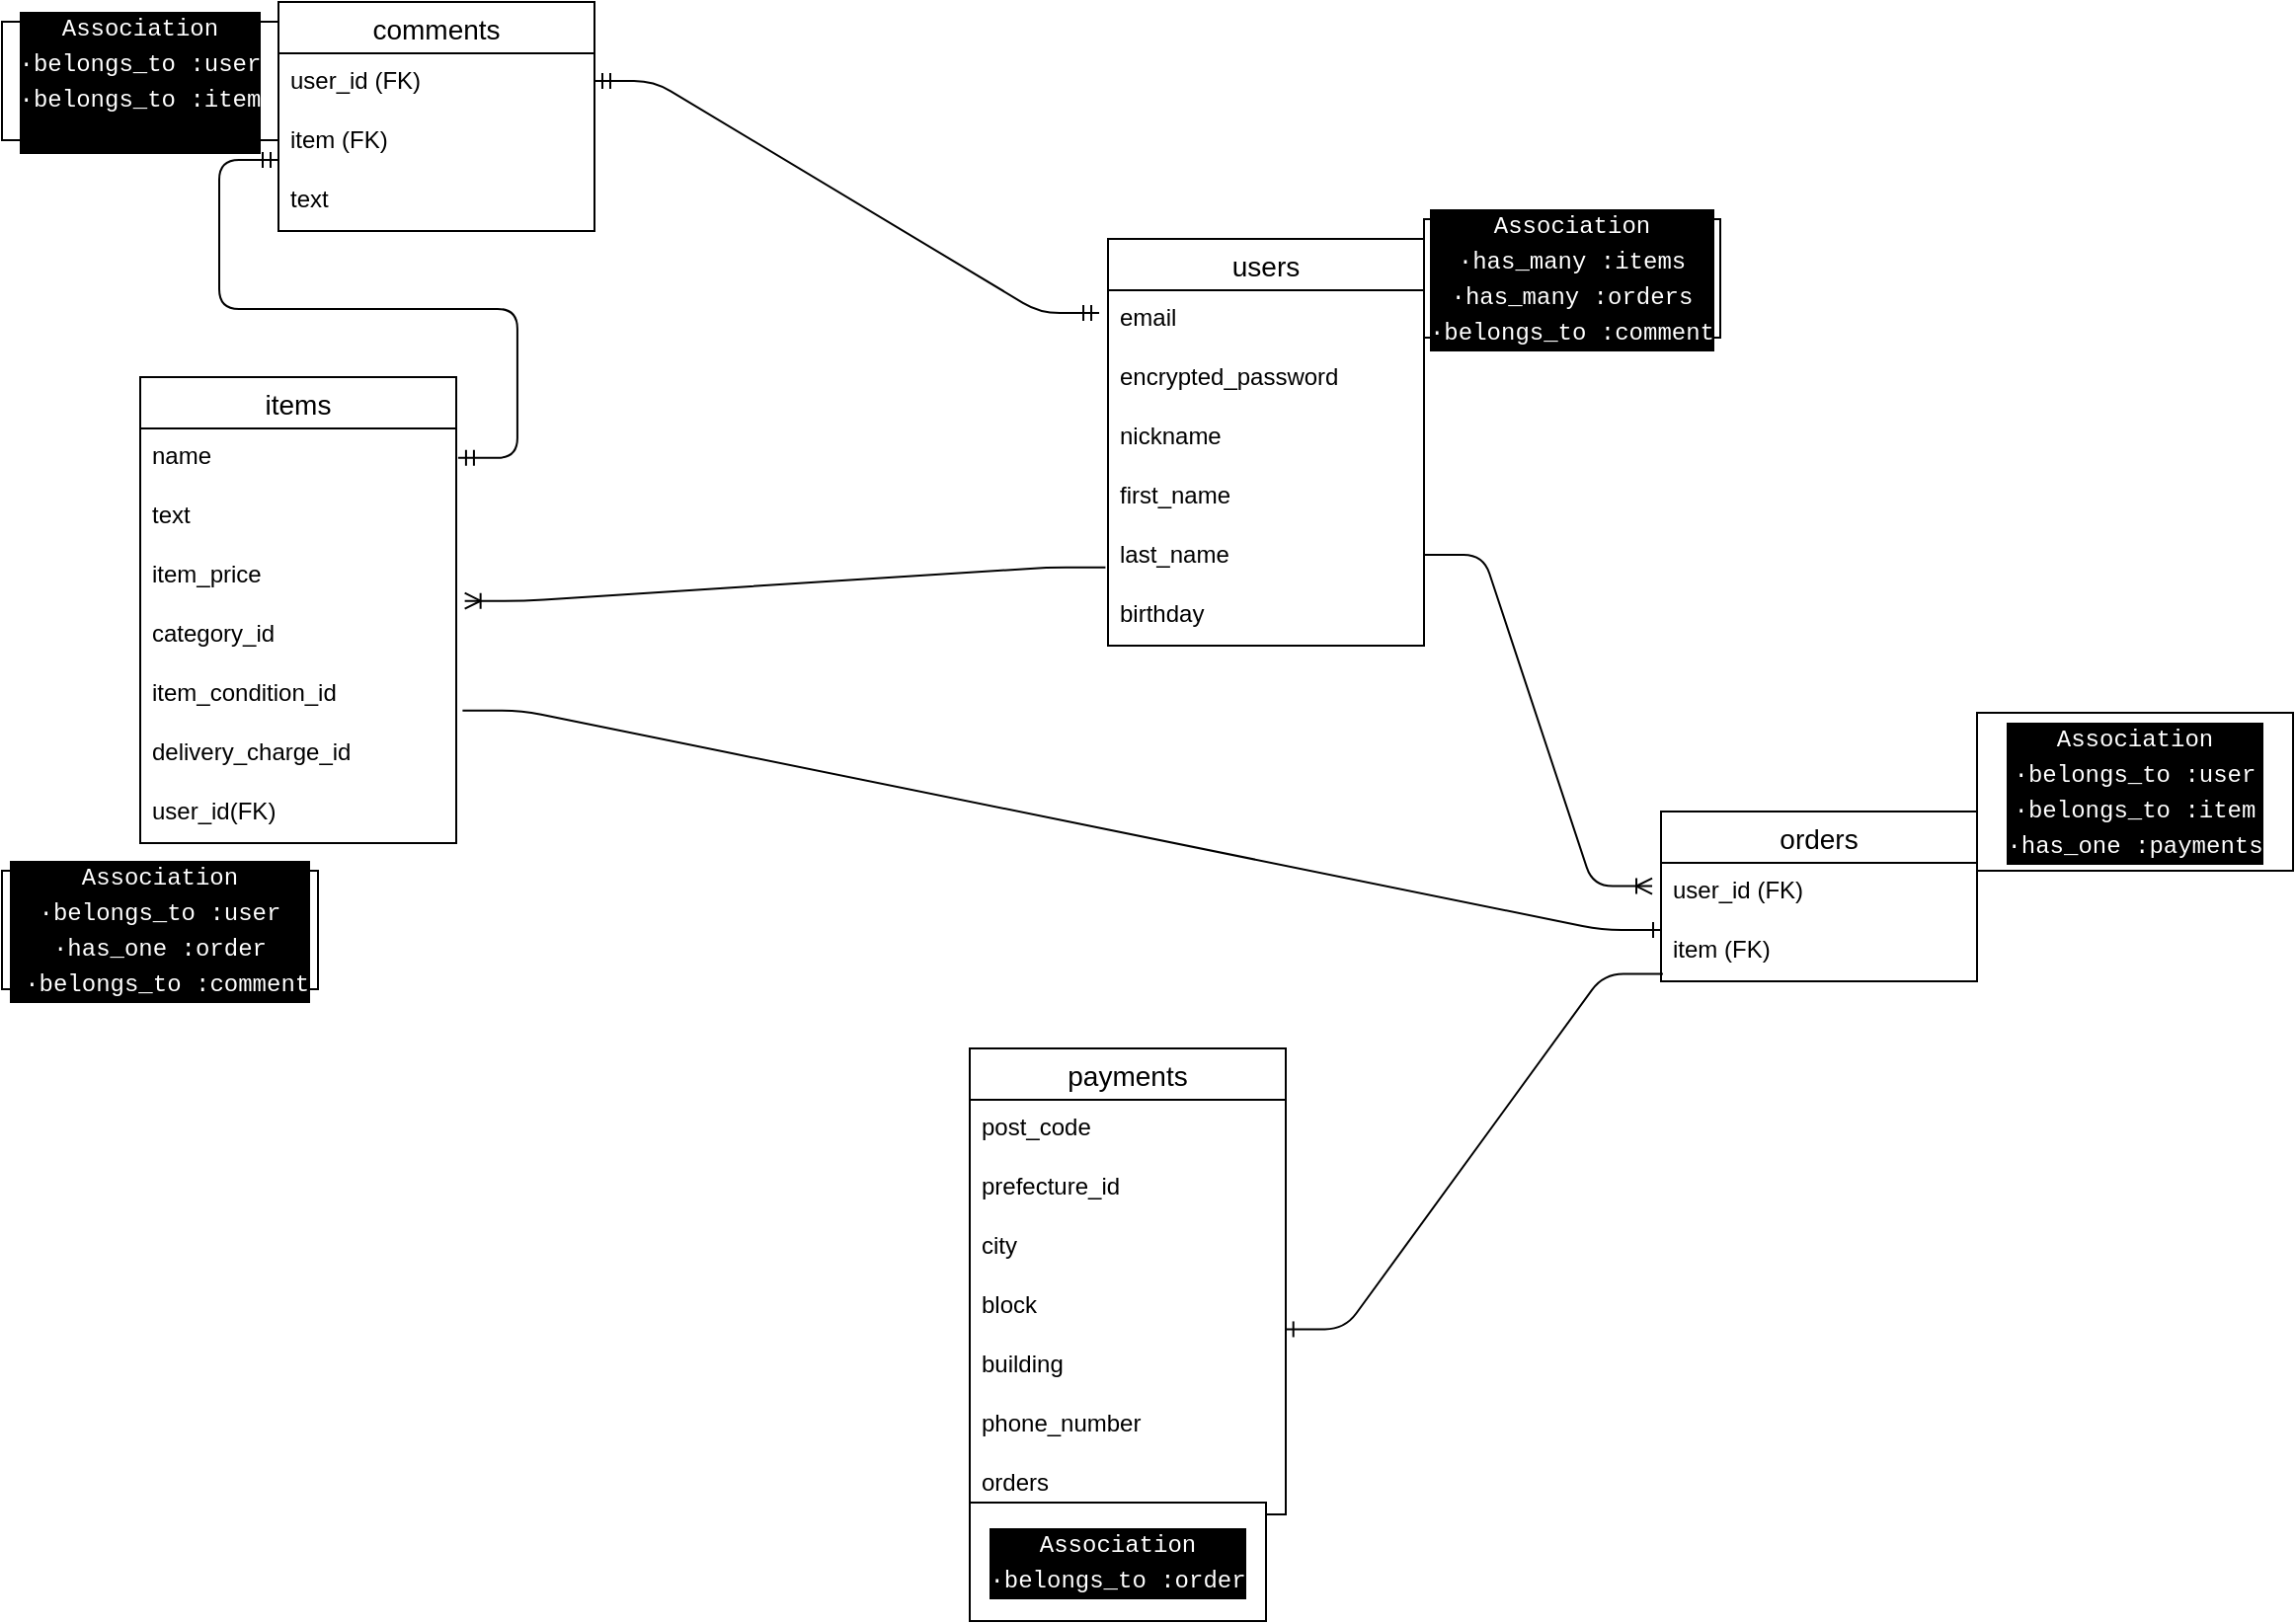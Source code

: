 <mxfile>
    <diagram id="H0JPXbFSchKaOtgtR0bD" name="ページ1">
        <mxGraphModel dx="1780" dy="754" grid="0" gridSize="10" guides="0" tooltips="1" connect="0" arrows="0" fold="1" page="0" pageScale="1" pageWidth="827" pageHeight="1169" background="none" math="0" shadow="0">
            <root>
                <mxCell id="0"/>
                <mxCell id="1" parent="0"/>
                <mxCell id="261" value="items" style="swimlane;fontStyle=0;childLayout=stackLayout;horizontal=1;startSize=26;horizontalStack=0;resizeParent=1;resizeParentMax=0;resizeLast=0;collapsible=1;marginBottom=0;align=center;fontSize=14;" parent="1" vertex="1">
                    <mxGeometry x="-370" y="360" width="160" height="236" as="geometry"/>
                </mxCell>
                <mxCell id="262" value="name" style="text;strokeColor=none;fillColor=none;spacingLeft=4;spacingRight=4;overflow=hidden;rotatable=0;points=[[0,0.5],[1,0.5]];portConstraint=eastwest;fontSize=12;" parent="261" vertex="1">
                    <mxGeometry y="26" width="160" height="30" as="geometry"/>
                </mxCell>
                <mxCell id="263" value="text" style="text;strokeColor=none;fillColor=none;spacingLeft=4;spacingRight=4;overflow=hidden;rotatable=0;points=[[0,0.5],[1,0.5]];portConstraint=eastwest;fontSize=12;" parent="261" vertex="1">
                    <mxGeometry y="56" width="160" height="30" as="geometry"/>
                </mxCell>
                <mxCell id="264" value="item_price" style="text;strokeColor=none;fillColor=none;spacingLeft=4;spacingRight=4;overflow=hidden;rotatable=0;points=[[0,0.5],[1,0.5]];portConstraint=eastwest;fontSize=12;" parent="261" vertex="1">
                    <mxGeometry y="86" width="160" height="30" as="geometry"/>
                </mxCell>
                <mxCell id="266" value="category_id" style="text;strokeColor=none;fillColor=none;spacingLeft=4;spacingRight=4;overflow=hidden;rotatable=0;points=[[0,0.5],[1,0.5]];portConstraint=eastwest;fontSize=12;" parent="261" vertex="1">
                    <mxGeometry y="116" width="160" height="30" as="geometry"/>
                </mxCell>
                <mxCell id="267" value="item_condition_id " style="text;strokeColor=none;fillColor=none;spacingLeft=4;spacingRight=4;overflow=hidden;rotatable=0;points=[[0,0.5],[1,0.5]];portConstraint=eastwest;fontSize=12;" parent="261" vertex="1">
                    <mxGeometry y="146" width="160" height="30" as="geometry"/>
                </mxCell>
                <mxCell id="268" value="delivery_charge_id" style="text;strokeColor=none;fillColor=none;spacingLeft=4;spacingRight=4;overflow=hidden;rotatable=0;points=[[0,0.5],[1,0.5]];portConstraint=eastwest;fontSize=12;" parent="261" vertex="1">
                    <mxGeometry y="176" width="160" height="30" as="geometry"/>
                </mxCell>
                <mxCell id="269" value="user_id(FK)" style="text;strokeColor=none;fillColor=none;spacingLeft=4;spacingRight=4;overflow=hidden;rotatable=0;points=[[0,0.5],[1,0.5]];portConstraint=eastwest;fontSize=12;" parent="261" vertex="1">
                    <mxGeometry y="206" width="160" height="30" as="geometry"/>
                </mxCell>
                <mxCell id="270" value="&lt;div style=&quot;color: rgb(255 , 255 , 255) ; background-color: rgb(0 , 0 , 0) ; font-family: &amp;#34;menlo&amp;#34; , &amp;#34;monaco&amp;#34; , &amp;#34;courier new&amp;#34; , monospace ; line-height: 18px&quot;&gt;&lt;div&gt;Association&lt;/div&gt;&lt;div&gt;·belongs_to :user&lt;/div&gt;&lt;div&gt;·has_one :order&lt;/div&gt;&lt;div&gt;&amp;nbsp;·belongs_to :comment&lt;br&gt;&lt;/div&gt;&lt;/div&gt;" style="rounded=0;whiteSpace=wrap;html=1;fillColor=#FFFFFF;" parent="1" vertex="1">
                    <mxGeometry x="-440" y="610" width="160" height="60" as="geometry"/>
                </mxCell>
                <mxCell id="271" value="payments" style="swimlane;fontStyle=0;childLayout=stackLayout;horizontal=1;startSize=26;horizontalStack=0;resizeParent=1;resizeParentMax=0;resizeLast=0;collapsible=1;marginBottom=0;align=center;fontSize=14;fillColor=#FFFFFF;" parent="1" vertex="1">
                    <mxGeometry x="50" y="700" width="160" height="236" as="geometry"/>
                </mxCell>
                <mxCell id="272" value="post_code" style="text;strokeColor=none;fillColor=none;spacingLeft=4;spacingRight=4;overflow=hidden;rotatable=0;points=[[0,0.5],[1,0.5]];portConstraint=eastwest;fontSize=12;" parent="271" vertex="1">
                    <mxGeometry y="26" width="160" height="30" as="geometry"/>
                </mxCell>
                <mxCell id="273" value="prefecture_id" style="text;strokeColor=none;fillColor=none;spacingLeft=4;spacingRight=4;overflow=hidden;rotatable=0;points=[[0,0.5],[1,0.5]];portConstraint=eastwest;fontSize=12;" parent="271" vertex="1">
                    <mxGeometry y="56" width="160" height="30" as="geometry"/>
                </mxCell>
                <mxCell id="274" value="city" style="text;strokeColor=none;fillColor=none;spacingLeft=4;spacingRight=4;overflow=hidden;rotatable=0;points=[[0,0.5],[1,0.5]];portConstraint=eastwest;fontSize=12;" parent="271" vertex="1">
                    <mxGeometry y="86" width="160" height="30" as="geometry"/>
                </mxCell>
                <mxCell id="277" value="block" style="text;strokeColor=none;fillColor=none;spacingLeft=4;spacingRight=4;overflow=hidden;rotatable=0;points=[[0,0.5],[1,0.5]];portConstraint=eastwest;fontSize=12;" parent="271" vertex="1">
                    <mxGeometry y="116" width="160" height="30" as="geometry"/>
                </mxCell>
                <mxCell id="278" value="building" style="text;strokeColor=none;fillColor=none;spacingLeft=4;spacingRight=4;overflow=hidden;rotatable=0;points=[[0,0.5],[1,0.5]];portConstraint=eastwest;fontSize=12;" parent="271" vertex="1">
                    <mxGeometry y="146" width="160" height="30" as="geometry"/>
                </mxCell>
                <mxCell id="281" value="phone_number  " style="text;strokeColor=none;fillColor=none;spacingLeft=4;spacingRight=4;overflow=hidden;rotatable=0;points=[[0,0.5],[1,0.5]];portConstraint=eastwest;fontSize=12;" parent="271" vertex="1">
                    <mxGeometry y="176" width="160" height="30" as="geometry"/>
                </mxCell>
                <mxCell id="280" value="orders" style="text;strokeColor=none;fillColor=none;spacingLeft=4;spacingRight=4;overflow=hidden;rotatable=0;points=[[0,0.5],[1,0.5]];portConstraint=eastwest;fontSize=12;" parent="271" vertex="1">
                    <mxGeometry y="206" width="160" height="30" as="geometry"/>
                </mxCell>
                <mxCell id="283" value="&lt;div style=&quot;color: rgb(255 , 255 , 255) ; background-color: rgb(0 , 0 , 0) ; font-family: &amp;#34;menlo&amp;#34; , &amp;#34;monaco&amp;#34; , &amp;#34;courier new&amp;#34; , monospace ; line-height: 18px&quot;&gt;&lt;div&gt;Association&lt;/div&gt;&lt;div&gt;·belongs_to :order&lt;/div&gt;&lt;/div&gt;" style="rounded=0;whiteSpace=wrap;html=1;fillColor=#FFFFFF;" parent="1" vertex="1">
                    <mxGeometry x="50" y="930" width="150" height="60" as="geometry"/>
                </mxCell>
                <mxCell id="293" value="users" style="swimlane;fontStyle=0;childLayout=stackLayout;horizontal=1;startSize=26;horizontalStack=0;resizeParent=1;resizeParentMax=0;resizeLast=0;collapsible=1;marginBottom=0;align=center;fontSize=14;fillColor=#FFFFFF;" parent="1" vertex="1">
                    <mxGeometry x="120" y="290" width="160" height="206" as="geometry"/>
                </mxCell>
                <mxCell id="294" value="email" style="text;strokeColor=none;fillColor=none;spacingLeft=4;spacingRight=4;overflow=hidden;rotatable=0;points=[[0,0.5],[1,0.5]];portConstraint=eastwest;fontSize=12;" parent="293" vertex="1">
                    <mxGeometry y="26" width="160" height="30" as="geometry"/>
                </mxCell>
                <mxCell id="295" value="encrypted_password" style="text;strokeColor=none;fillColor=none;spacingLeft=4;spacingRight=4;overflow=hidden;rotatable=0;points=[[0,0.5],[1,0.5]];portConstraint=eastwest;fontSize=12;" parent="293" vertex="1">
                    <mxGeometry y="56" width="160" height="30" as="geometry"/>
                </mxCell>
                <mxCell id="298" value="nickname" style="text;strokeColor=none;fillColor=none;spacingLeft=4;spacingRight=4;overflow=hidden;rotatable=0;points=[[0,0.5],[1,0.5]];portConstraint=eastwest;fontSize=12;" parent="293" vertex="1">
                    <mxGeometry y="86" width="160" height="30" as="geometry"/>
                </mxCell>
                <mxCell id="299" value="first_name" style="text;strokeColor=none;fillColor=none;spacingLeft=4;spacingRight=4;overflow=hidden;rotatable=0;points=[[0,0.5],[1,0.5]];portConstraint=eastwest;fontSize=12;" parent="293" vertex="1">
                    <mxGeometry y="116" width="160" height="30" as="geometry"/>
                </mxCell>
                <mxCell id="296" value="last_name" style="text;strokeColor=none;fillColor=none;spacingLeft=4;spacingRight=4;overflow=hidden;rotatable=0;points=[[0,0.5],[1,0.5]];portConstraint=eastwest;fontSize=12;" parent="293" vertex="1">
                    <mxGeometry y="146" width="160" height="30" as="geometry"/>
                </mxCell>
                <mxCell id="300" value="birthday" style="text;strokeColor=none;fillColor=none;spacingLeft=4;spacingRight=4;overflow=hidden;rotatable=0;points=[[0,0.5],[1,0.5]];portConstraint=eastwest;fontSize=12;" parent="293" vertex="1">
                    <mxGeometry y="176" width="160" height="30" as="geometry"/>
                </mxCell>
                <mxCell id="301" value="&lt;div style=&quot;color: rgb(255 , 255 , 255) ; background-color: rgb(0 , 0 , 0) ; font-family: &amp;#34;menlo&amp;#34; , &amp;#34;monaco&amp;#34; , &amp;#34;courier new&amp;#34; , monospace ; line-height: 18px&quot;&gt;&lt;div&gt;Association&lt;/div&gt;&lt;div&gt;·has_many :items&lt;/div&gt;&lt;div&gt;·has_many :orders&lt;/div&gt;&lt;div&gt;·belongs_to :comment&lt;br&gt;&lt;/div&gt;&lt;/div&gt;" style="rounded=0;whiteSpace=wrap;html=1;fillColor=#FFFFFF;" parent="1" vertex="1">
                    <mxGeometry x="280" y="280" width="150" height="60" as="geometry"/>
                </mxCell>
                <mxCell id="302" value="orders" style="swimlane;fontStyle=0;childLayout=stackLayout;horizontal=1;startSize=26;horizontalStack=0;resizeParent=1;resizeParentMax=0;resizeLast=0;collapsible=1;marginBottom=0;align=center;fontSize=14;fillColor=#FFFFFF;" parent="1" vertex="1">
                    <mxGeometry x="400" y="580" width="160" height="86" as="geometry"/>
                </mxCell>
                <mxCell id="303" value="user_id (FK)" style="text;strokeColor=none;fillColor=none;spacingLeft=4;spacingRight=4;overflow=hidden;rotatable=0;points=[[0,0.5],[1,0.5]];portConstraint=eastwest;fontSize=12;" parent="302" vertex="1">
                    <mxGeometry y="26" width="160" height="30" as="geometry"/>
                </mxCell>
                <mxCell id="304" value="item (FK)" style="text;strokeColor=none;fillColor=none;spacingLeft=4;spacingRight=4;overflow=hidden;rotatable=0;points=[[0,0.5],[1,0.5]];portConstraint=eastwest;fontSize=12;" parent="302" vertex="1">
                    <mxGeometry y="56" width="160" height="30" as="geometry"/>
                </mxCell>
                <mxCell id="307" value="&lt;div style=&quot;color: rgb(255 , 255 , 255) ; background-color: rgb(0 , 0 , 0) ; font-family: &amp;#34;menlo&amp;#34; , &amp;#34;monaco&amp;#34; , &amp;#34;courier new&amp;#34; , monospace ; line-height: 18px&quot;&gt;&lt;div&gt;Association&lt;/div&gt;&lt;div&gt;·belongs_to :user&lt;/div&gt;&lt;div&gt;·belongs_to :item&lt;/div&gt;&lt;div&gt;·has_one :payments&lt;/div&gt;&lt;/div&gt;" style="rounded=0;whiteSpace=wrap;html=1;fillColor=#FFFFFF;" parent="1" vertex="1">
                    <mxGeometry x="560" y="530" width="160" height="80" as="geometry"/>
                </mxCell>
                <mxCell id="308" value="comments" style="swimlane;fontStyle=0;childLayout=stackLayout;horizontal=1;startSize=26;horizontalStack=0;resizeParent=1;resizeParentMax=0;resizeLast=0;collapsible=1;marginBottom=0;align=center;fontSize=14;fillColor=#FFFFFF;" parent="1" vertex="1">
                    <mxGeometry x="-300" y="170" width="160" height="116" as="geometry"/>
                </mxCell>
                <mxCell id="309" value="user_id (FK)" style="text;strokeColor=none;fillColor=none;spacingLeft=4;spacingRight=4;overflow=hidden;rotatable=0;points=[[0,0.5],[1,0.5]];portConstraint=eastwest;fontSize=12;" parent="308" vertex="1">
                    <mxGeometry y="26" width="160" height="30" as="geometry"/>
                </mxCell>
                <mxCell id="311" value="item (FK)" style="text;strokeColor=none;fillColor=none;spacingLeft=4;spacingRight=4;overflow=hidden;rotatable=0;points=[[0,0.5],[1,0.5]];portConstraint=eastwest;fontSize=12;" parent="308" vertex="1">
                    <mxGeometry y="56" width="160" height="30" as="geometry"/>
                </mxCell>
                <mxCell id="313" value="text" style="text;strokeColor=none;fillColor=none;spacingLeft=4;spacingRight=4;overflow=hidden;rotatable=0;points=[[0,0.5],[1,0.5]];portConstraint=eastwest;fontSize=12;" parent="308" vertex="1">
                    <mxGeometry y="86" width="160" height="30" as="geometry"/>
                </mxCell>
                <mxCell id="314" value="&lt;div style=&quot;color: rgb(255 , 255 , 255) ; background-color: rgb(0 , 0 , 0) ; font-family: &amp;#34;menlo&amp;#34; , &amp;#34;monaco&amp;#34; , &amp;#34;courier new&amp;#34; , monospace ; line-height: 18px&quot;&gt;&lt;div&gt;Association&lt;/div&gt;&lt;div&gt;·belongs_to :user&lt;/div&gt;&lt;div&gt;·belongs_to :item&lt;/div&gt;&lt;br&gt;&lt;/div&gt;" style="rounded=0;whiteSpace=wrap;html=1;fillColor=#FFFFFF;" parent="1" vertex="1">
                    <mxGeometry x="-440" y="180" width="140" height="60" as="geometry"/>
                </mxCell>
                <mxCell id="320" value="" style="edgeStyle=entityRelationEdgeStyle;fontSize=12;html=1;endArrow=ERoneToMany;fontColor=#0A0A0A;entryX=-0.028;entryY=0.393;entryDx=0;entryDy=0;entryPerimeter=0;" parent="1" target="303" edge="1">
                    <mxGeometry width="100" height="100" relative="1" as="geometry">
                        <mxPoint x="280" y="450" as="sourcePoint"/>
                        <mxPoint x="380" y="350" as="targetPoint"/>
                    </mxGeometry>
                </mxCell>
                <mxCell id="321" value="" style="edgeStyle=entityRelationEdgeStyle;fontSize=12;html=1;endArrow=ERoneToMany;fontColor=#0A0A0A;entryX=1.027;entryY=-0.089;entryDx=0;entryDy=0;entryPerimeter=0;exitX=-0.008;exitY=0.681;exitDx=0;exitDy=0;exitPerimeter=0;" parent="1" source="296" target="266" edge="1">
                    <mxGeometry width="100" height="100" relative="1" as="geometry">
                        <mxPoint x="-90" y="560" as="sourcePoint"/>
                        <mxPoint x="10" y="460" as="targetPoint"/>
                    </mxGeometry>
                </mxCell>
                <mxCell id="323" value="" style="edgeStyle=entityRelationEdgeStyle;fontSize=12;html=1;endArrow=ERmandOne;startArrow=ERmandOne;fontColor=#0A0A0A;exitX=1.006;exitY=0.496;exitDx=0;exitDy=0;exitPerimeter=0;" parent="1" source="262" edge="1">
                    <mxGeometry width="100" height="100" relative="1" as="geometry">
                        <mxPoint x="-400" y="350" as="sourcePoint"/>
                        <mxPoint x="-300" y="250" as="targetPoint"/>
                    </mxGeometry>
                </mxCell>
                <mxCell id="324" value="" style="edgeStyle=entityRelationEdgeStyle;fontSize=12;html=1;endArrow=ERmandOne;startArrow=ERmandOne;fontColor=#0A0A0A;entryX=-0.028;entryY=0.385;entryDx=0;entryDy=0;entryPerimeter=0;" parent="1" target="294" edge="1">
                    <mxGeometry width="100" height="100" relative="1" as="geometry">
                        <mxPoint x="-140" y="210" as="sourcePoint"/>
                        <mxPoint x="-40" y="110" as="targetPoint"/>
                    </mxGeometry>
                </mxCell>
                <mxCell id="327" value="" style="edgeStyle=entityRelationEdgeStyle;fontSize=12;html=1;endArrow=ERone;endFill=1;fontColor=#0A0A0A;entryX=0.999;entryY=-0.126;entryDx=0;entryDy=0;entryPerimeter=0;exitX=0.006;exitY=0.874;exitDx=0;exitDy=0;exitPerimeter=0;" parent="1" source="304" target="278" edge="1">
                    <mxGeometry width="100" height="100" relative="1" as="geometry">
                        <mxPoint x="210" y="800" as="sourcePoint"/>
                        <mxPoint x="310" y="700" as="targetPoint"/>
                    </mxGeometry>
                </mxCell>
                <mxCell id="328" value="" style="edgeStyle=entityRelationEdgeStyle;fontSize=12;html=1;endArrow=ERone;endFill=1;fontColor=#0A0A0A;exitX=1.02;exitY=0.763;exitDx=0;exitDy=0;exitPerimeter=0;entryX=0;entryY=0.133;entryDx=0;entryDy=0;entryPerimeter=0;" parent="1" source="267" target="304" edge="1">
                    <mxGeometry width="100" height="100" relative="1" as="geometry">
                        <mxPoint x="151.12" y="510" as="sourcePoint"/>
                        <mxPoint x="130" y="590" as="targetPoint"/>
                    </mxGeometry>
                </mxCell>
            </root>
        </mxGraphModel>
    </diagram>
</mxfile>